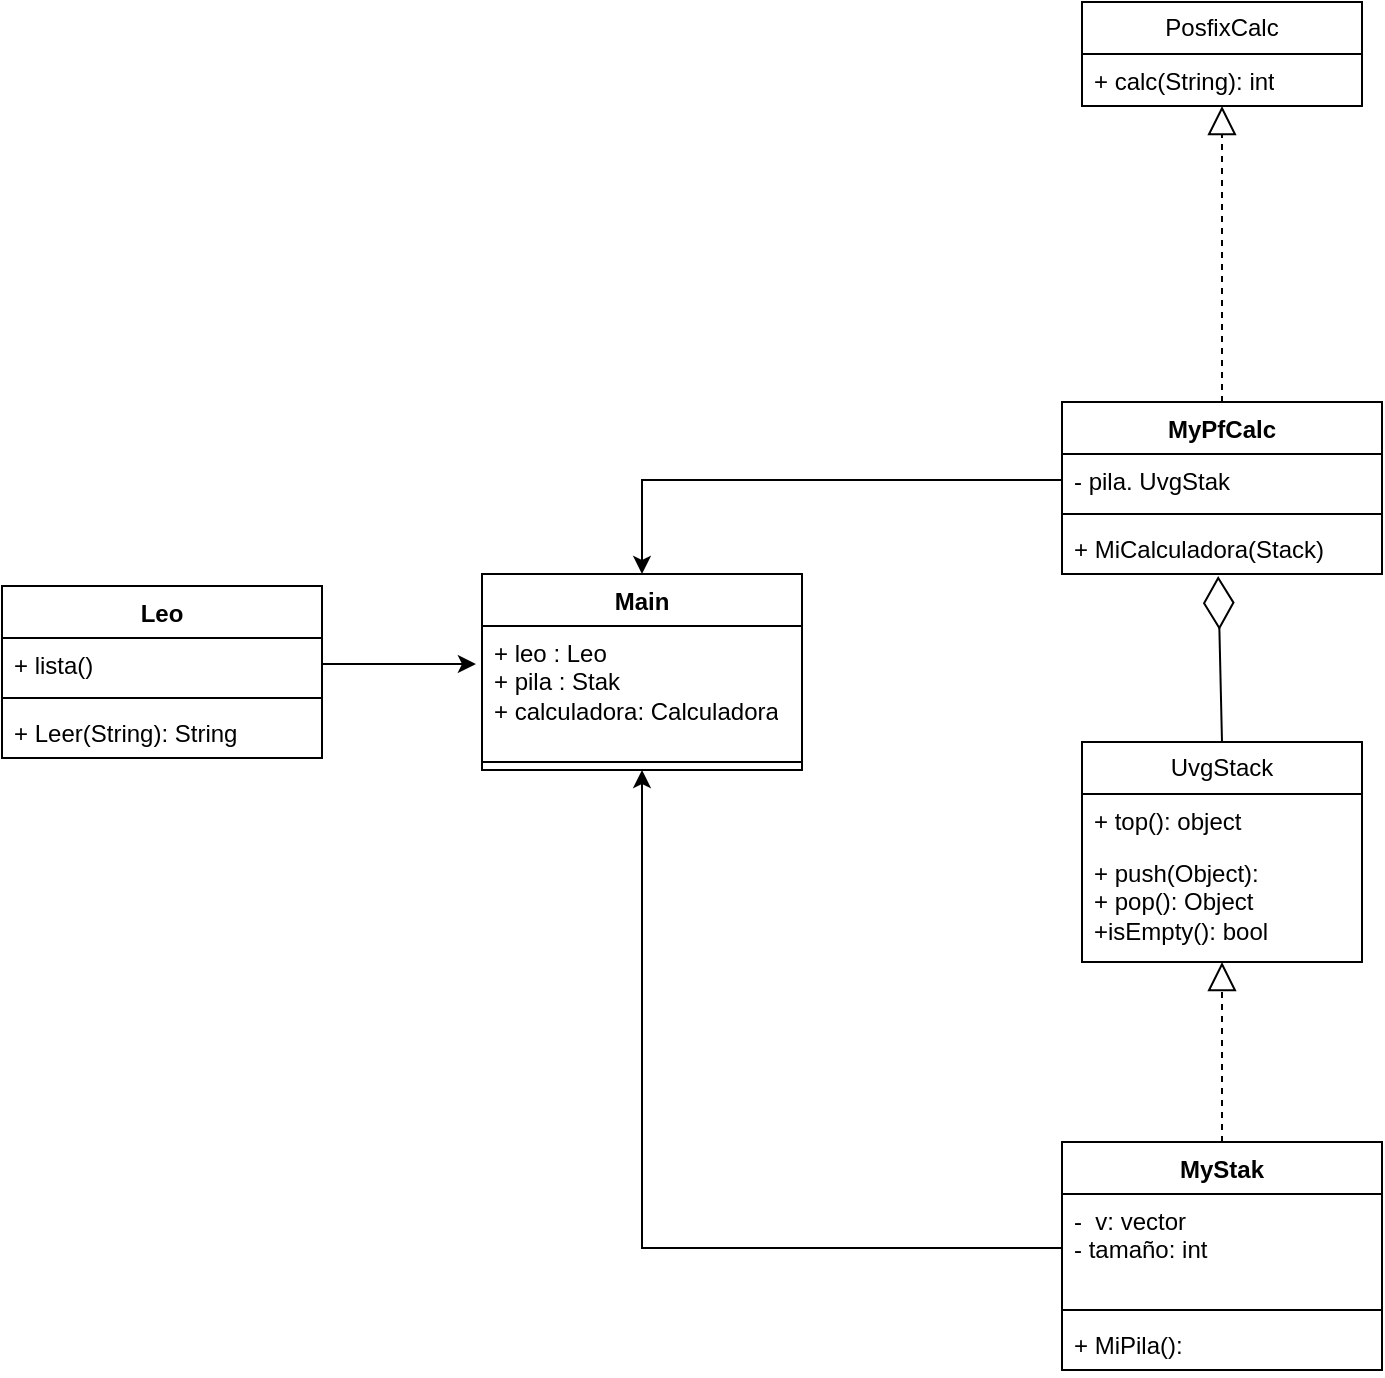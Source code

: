 <mxfile version="23.0.2" type="github">
  <diagram name="Página-1" id="vqabzCDK_DU7xPkbPqb2">
    <mxGraphModel dx="1301" dy="795" grid="1" gridSize="10" guides="1" tooltips="1" connect="1" arrows="1" fold="1" page="1" pageScale="1" pageWidth="827" pageHeight="1169" math="0" shadow="0">
      <root>
        <mxCell id="0" />
        <mxCell id="1" parent="0" />
        <mxCell id="ybM208CGusmoJc2LNHAI-1" value="MyStak" style="swimlane;fontStyle=1;align=center;verticalAlign=top;childLayout=stackLayout;horizontal=1;startSize=26;horizontalStack=0;resizeParent=1;resizeParentMax=0;resizeLast=0;collapsible=1;marginBottom=0;whiteSpace=wrap;html=1;" parent="1" vertex="1">
          <mxGeometry x="200" y="700" width="160" height="114" as="geometry" />
        </mxCell>
        <mxCell id="ybM208CGusmoJc2LNHAI-2" value="-&amp;nbsp; v: vector&lt;br&gt;- tamaño: int" style="text;strokeColor=none;fillColor=none;align=left;verticalAlign=top;spacingLeft=4;spacingRight=4;overflow=hidden;rotatable=0;points=[[0,0.5],[1,0.5]];portConstraint=eastwest;whiteSpace=wrap;html=1;" parent="ybM208CGusmoJc2LNHAI-1" vertex="1">
          <mxGeometry y="26" width="160" height="54" as="geometry" />
        </mxCell>
        <mxCell id="ybM208CGusmoJc2LNHAI-3" value="" style="line;strokeWidth=1;fillColor=none;align=left;verticalAlign=middle;spacingTop=-1;spacingLeft=3;spacingRight=3;rotatable=0;labelPosition=right;points=[];portConstraint=eastwest;strokeColor=inherit;" parent="ybM208CGusmoJc2LNHAI-1" vertex="1">
          <mxGeometry y="80" width="160" height="8" as="geometry" />
        </mxCell>
        <mxCell id="ybM208CGusmoJc2LNHAI-4" value="+ MiPila():&amp;nbsp;" style="text;strokeColor=none;fillColor=none;align=left;verticalAlign=top;spacingLeft=4;spacingRight=4;overflow=hidden;rotatable=0;points=[[0,0.5],[1,0.5]];portConstraint=eastwest;whiteSpace=wrap;html=1;" parent="ybM208CGusmoJc2LNHAI-1" vertex="1">
          <mxGeometry y="88" width="160" height="26" as="geometry" />
        </mxCell>
        <mxCell id="ybM208CGusmoJc2LNHAI-5" value="UvgStack" style="swimlane;fontStyle=0;childLayout=stackLayout;horizontal=1;startSize=26;fillColor=none;horizontalStack=0;resizeParent=1;resizeParentMax=0;resizeLast=0;collapsible=1;marginBottom=0;whiteSpace=wrap;html=1;" parent="1" vertex="1">
          <mxGeometry x="210" y="500" width="140" height="110" as="geometry" />
        </mxCell>
        <mxCell id="ybM208CGusmoJc2LNHAI-6" value="+ top(): object" style="text;strokeColor=none;fillColor=none;align=left;verticalAlign=top;spacingLeft=4;spacingRight=4;overflow=hidden;rotatable=0;points=[[0,0.5],[1,0.5]];portConstraint=eastwest;whiteSpace=wrap;html=1;" parent="ybM208CGusmoJc2LNHAI-5" vertex="1">
          <mxGeometry y="26" width="140" height="26" as="geometry" />
        </mxCell>
        <mxCell id="ybM208CGusmoJc2LNHAI-7" value="+ push(Object):&lt;br&gt;+ pop(): Object&lt;br&gt;+isEmpty(): bool" style="text;strokeColor=none;fillColor=none;align=left;verticalAlign=top;spacingLeft=4;spacingRight=4;overflow=hidden;rotatable=0;points=[[0,0.5],[1,0.5]];portConstraint=eastwest;whiteSpace=wrap;html=1;" parent="ybM208CGusmoJc2LNHAI-5" vertex="1">
          <mxGeometry y="52" width="140" height="58" as="geometry" />
        </mxCell>
        <mxCell id="ybM208CGusmoJc2LNHAI-8" value="PosfixCalc" style="swimlane;fontStyle=0;childLayout=stackLayout;horizontal=1;startSize=26;fillColor=none;horizontalStack=0;resizeParent=1;resizeParentMax=0;resizeLast=0;collapsible=1;marginBottom=0;whiteSpace=wrap;html=1;" parent="1" vertex="1">
          <mxGeometry x="210" y="130" width="140" height="52" as="geometry" />
        </mxCell>
        <mxCell id="ybM208CGusmoJc2LNHAI-9" value="+ calc(String): int" style="text;strokeColor=none;fillColor=none;align=left;verticalAlign=top;spacingLeft=4;spacingRight=4;overflow=hidden;rotatable=0;points=[[0,0.5],[1,0.5]];portConstraint=eastwest;whiteSpace=wrap;html=1;" parent="ybM208CGusmoJc2LNHAI-8" vertex="1">
          <mxGeometry y="26" width="140" height="26" as="geometry" />
        </mxCell>
        <mxCell id="ybM208CGusmoJc2LNHAI-11" value="MyPfCalc" style="swimlane;fontStyle=1;align=center;verticalAlign=top;childLayout=stackLayout;horizontal=1;startSize=26;horizontalStack=0;resizeParent=1;resizeParentMax=0;resizeLast=0;collapsible=1;marginBottom=0;whiteSpace=wrap;html=1;" parent="1" vertex="1">
          <mxGeometry x="200" y="330" width="160" height="86" as="geometry" />
        </mxCell>
        <mxCell id="ybM208CGusmoJc2LNHAI-12" value="- pila. UvgStak" style="text;strokeColor=none;fillColor=none;align=left;verticalAlign=top;spacingLeft=4;spacingRight=4;overflow=hidden;rotatable=0;points=[[0,0.5],[1,0.5]];portConstraint=eastwest;whiteSpace=wrap;html=1;" parent="ybM208CGusmoJc2LNHAI-11" vertex="1">
          <mxGeometry y="26" width="160" height="26" as="geometry" />
        </mxCell>
        <mxCell id="ybM208CGusmoJc2LNHAI-13" value="" style="line;strokeWidth=1;fillColor=none;align=left;verticalAlign=middle;spacingTop=-1;spacingLeft=3;spacingRight=3;rotatable=0;labelPosition=right;points=[];portConstraint=eastwest;strokeColor=inherit;" parent="ybM208CGusmoJc2LNHAI-11" vertex="1">
          <mxGeometry y="52" width="160" height="8" as="geometry" />
        </mxCell>
        <mxCell id="ybM208CGusmoJc2LNHAI-14" value="+ MiCalculadora(Stack)" style="text;strokeColor=none;fillColor=none;align=left;verticalAlign=top;spacingLeft=4;spacingRight=4;overflow=hidden;rotatable=0;points=[[0,0.5],[1,0.5]];portConstraint=eastwest;whiteSpace=wrap;html=1;" parent="ybM208CGusmoJc2LNHAI-11" vertex="1">
          <mxGeometry y="60" width="160" height="26" as="geometry" />
        </mxCell>
        <mxCell id="ybM208CGusmoJc2LNHAI-15" value="Leo" style="swimlane;fontStyle=1;align=center;verticalAlign=top;childLayout=stackLayout;horizontal=1;startSize=26;horizontalStack=0;resizeParent=1;resizeParentMax=0;resizeLast=0;collapsible=1;marginBottom=0;whiteSpace=wrap;html=1;" parent="1" vertex="1">
          <mxGeometry x="-330" y="422" width="160" height="86" as="geometry" />
        </mxCell>
        <mxCell id="ybM208CGusmoJc2LNHAI-16" value="+ lista()" style="text;strokeColor=none;fillColor=none;align=left;verticalAlign=top;spacingLeft=4;spacingRight=4;overflow=hidden;rotatable=0;points=[[0,0.5],[1,0.5]];portConstraint=eastwest;whiteSpace=wrap;html=1;" parent="ybM208CGusmoJc2LNHAI-15" vertex="1">
          <mxGeometry y="26" width="160" height="26" as="geometry" />
        </mxCell>
        <mxCell id="ybM208CGusmoJc2LNHAI-17" value="" style="line;strokeWidth=1;fillColor=none;align=left;verticalAlign=middle;spacingTop=-1;spacingLeft=3;spacingRight=3;rotatable=0;labelPosition=right;points=[];portConstraint=eastwest;strokeColor=inherit;" parent="ybM208CGusmoJc2LNHAI-15" vertex="1">
          <mxGeometry y="52" width="160" height="8" as="geometry" />
        </mxCell>
        <mxCell id="ybM208CGusmoJc2LNHAI-18" value="+ Leer(String): String" style="text;strokeColor=none;fillColor=none;align=left;verticalAlign=top;spacingLeft=4;spacingRight=4;overflow=hidden;rotatable=0;points=[[0,0.5],[1,0.5]];portConstraint=eastwest;whiteSpace=wrap;html=1;" parent="ybM208CGusmoJc2LNHAI-15" vertex="1">
          <mxGeometry y="60" width="160" height="26" as="geometry" />
        </mxCell>
        <mxCell id="ybM208CGusmoJc2LNHAI-23" value="Main" style="swimlane;fontStyle=1;align=center;verticalAlign=top;childLayout=stackLayout;horizontal=1;startSize=26;horizontalStack=0;resizeParent=1;resizeParentMax=0;resizeLast=0;collapsible=1;marginBottom=0;whiteSpace=wrap;html=1;" parent="1" vertex="1">
          <mxGeometry x="-90" y="416" width="160" height="98" as="geometry" />
        </mxCell>
        <mxCell id="ybM208CGusmoJc2LNHAI-24" value="+ leo : Leo&lt;br&gt;+ pila : Stak&lt;br&gt;+ calculadora: Calculadora&lt;br&gt;" style="text;strokeColor=none;fillColor=none;align=left;verticalAlign=top;spacingLeft=4;spacingRight=4;overflow=hidden;rotatable=0;points=[[0,0.5],[1,0.5]];portConstraint=eastwest;whiteSpace=wrap;html=1;" parent="ybM208CGusmoJc2LNHAI-23" vertex="1">
          <mxGeometry y="26" width="160" height="64" as="geometry" />
        </mxCell>
        <mxCell id="ybM208CGusmoJc2LNHAI-25" value="" style="line;strokeWidth=1;fillColor=none;align=left;verticalAlign=middle;spacingTop=-1;spacingLeft=3;spacingRight=3;rotatable=0;labelPosition=right;points=[];portConstraint=eastwest;strokeColor=inherit;" parent="ybM208CGusmoJc2LNHAI-23" vertex="1">
          <mxGeometry y="90" width="160" height="8" as="geometry" />
        </mxCell>
        <mxCell id="6DxNL6xwq8pQOnhWtvEs-5" value="" style="endArrow=block;dashed=1;endFill=0;endSize=12;html=1;rounded=0;exitX=0.5;exitY=0;exitDx=0;exitDy=0;entryX=0.5;entryY=1;entryDx=0;entryDy=0;" edge="1" parent="1" source="ybM208CGusmoJc2LNHAI-11" target="ybM208CGusmoJc2LNHAI-8">
          <mxGeometry width="160" relative="1" as="geometry">
            <mxPoint x="270" y="290" as="sourcePoint" />
            <mxPoint x="430" y="290" as="targetPoint" />
          </mxGeometry>
        </mxCell>
        <mxCell id="6DxNL6xwq8pQOnhWtvEs-7" value="" style="endArrow=block;dashed=1;endFill=0;endSize=12;html=1;rounded=0;exitX=0.5;exitY=0;exitDx=0;exitDy=0;" edge="1" parent="1" source="ybM208CGusmoJc2LNHAI-1">
          <mxGeometry width="160" relative="1" as="geometry">
            <mxPoint x="279.5" y="688" as="sourcePoint" />
            <mxPoint x="280" y="610" as="targetPoint" />
          </mxGeometry>
        </mxCell>
        <mxCell id="6DxNL6xwq8pQOnhWtvEs-11" style="edgeStyle=orthogonalEdgeStyle;rounded=0;orthogonalLoop=1;jettySize=auto;html=1;entryX=-0.019;entryY=0.297;entryDx=0;entryDy=0;entryPerimeter=0;" edge="1" parent="1" source="ybM208CGusmoJc2LNHAI-16" target="ybM208CGusmoJc2LNHAI-24">
          <mxGeometry relative="1" as="geometry" />
        </mxCell>
        <mxCell id="6DxNL6xwq8pQOnhWtvEs-12" style="edgeStyle=orthogonalEdgeStyle;rounded=0;orthogonalLoop=1;jettySize=auto;html=1;exitX=0;exitY=0.5;exitDx=0;exitDy=0;entryX=0.5;entryY=0;entryDx=0;entryDy=0;" edge="1" parent="1" source="ybM208CGusmoJc2LNHAI-12" target="ybM208CGusmoJc2LNHAI-23">
          <mxGeometry relative="1" as="geometry" />
        </mxCell>
        <mxCell id="6DxNL6xwq8pQOnhWtvEs-13" style="edgeStyle=orthogonalEdgeStyle;rounded=0;orthogonalLoop=1;jettySize=auto;html=1;entryX=0.5;entryY=1;entryDx=0;entryDy=0;" edge="1" parent="1" source="ybM208CGusmoJc2LNHAI-2" target="ybM208CGusmoJc2LNHAI-23">
          <mxGeometry relative="1" as="geometry">
            <mxPoint x="-10" y="610" as="targetPoint" />
          </mxGeometry>
        </mxCell>
        <mxCell id="6DxNL6xwq8pQOnhWtvEs-14" value="" style="endArrow=diamondThin;endFill=0;endSize=24;html=1;rounded=0;exitX=0.5;exitY=0;exitDx=0;exitDy=0;entryX=0.488;entryY=1.038;entryDx=0;entryDy=0;entryPerimeter=0;" edge="1" parent="1" source="ybM208CGusmoJc2LNHAI-5" target="ybM208CGusmoJc2LNHAI-14">
          <mxGeometry width="160" relative="1" as="geometry">
            <mxPoint x="80" y="530" as="sourcePoint" />
            <mxPoint x="240" y="530" as="targetPoint" />
          </mxGeometry>
        </mxCell>
      </root>
    </mxGraphModel>
  </diagram>
</mxfile>
